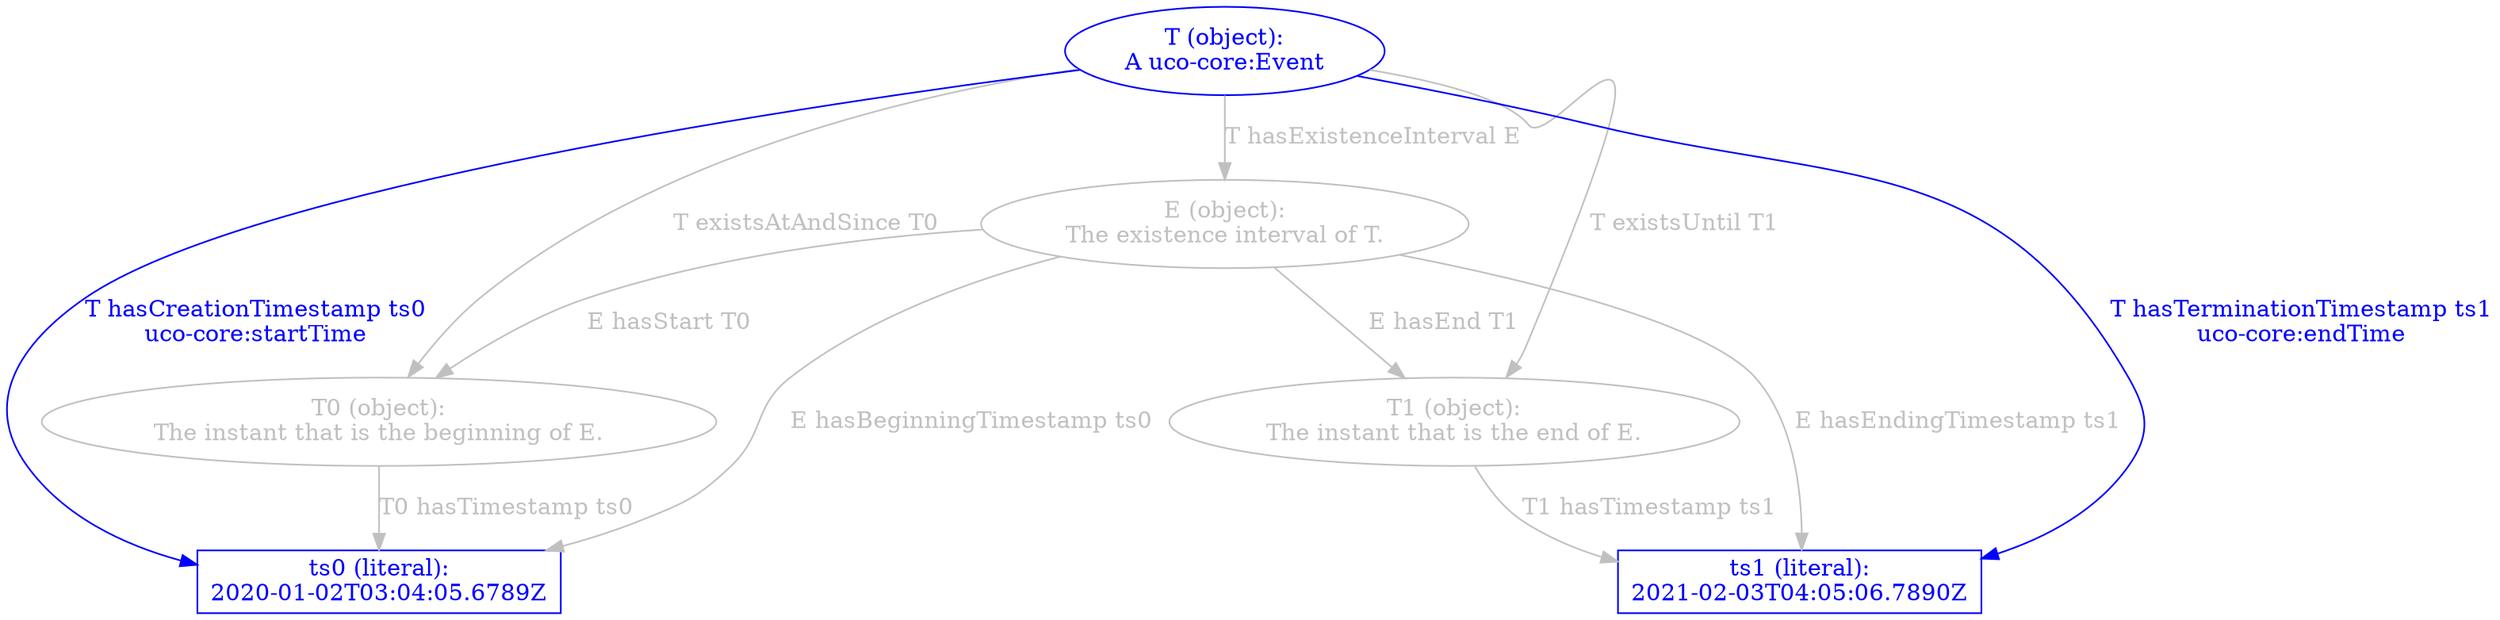digraph "abstraction" {
	n_t [label="T (object):\nA uco-core:Event" color=blue fontcolor=blue] ;

	n_e [label="E (object):\nThe existence interval of T." color=silver fontcolor=silver] ;

	n_t0 [label="T0 (object):\nThe instant that is the beginning of E." color=silver fontcolor=silver];
	n_t1 [label="T1 (object):\nThe instant that is the end of E." color=silver fontcolor=silver];

	l_ts0 [label="ts0 (literal):\n2020-01-02T03:04:05.6789Z" shape="box" color=blue fontcolor=blue];
	l_ts1 [label="ts1 (literal):\n2021-02-03T04:05:06.7890Z" shape="box" color=blue fontcolor=blue];

	n_t -> n_e [label="T hasExistenceInterval E" color=silver fontcolor=silver] ;
	n_t -> n_t0 [label="T existsAtAndSince T0" color=silver fontcolor=silver] ;
	n_t -> n_t1 [label="T existsUntil T1" color=silver fontcolor=silver] ;
	n_t -> l_ts0 [label="T hasCreationTimestamp ts0\nuco-core:startTime" color=blue fontcolor=blue];
	n_t -> l_ts1 [label="T hasTerminationTimestamp ts1\nuco-core:endTime" color=blue fontcolor=blue];

	n_e -> n_t0 [label="E hasStart T0" color=silver fontcolor=silver];
	n_e -> n_t1 [label="E hasEnd T1" color=silver fontcolor=silver];
	n_e -> l_ts0 [label="E hasBeginningTimestamp ts0" color=silver fontcolor=silver] ;
	n_e -> l_ts1 [label="E hasEndingTimestamp ts1" color=silver fontcolor=silver] ;

	n_t0 -> l_ts0 [label="T0 hasTimestamp ts0" color=silver fontcolor=silver];
	n_t1 -> l_ts1 [label="T1 hasTimestamp ts1" color=silver fontcolor=silver];
}
